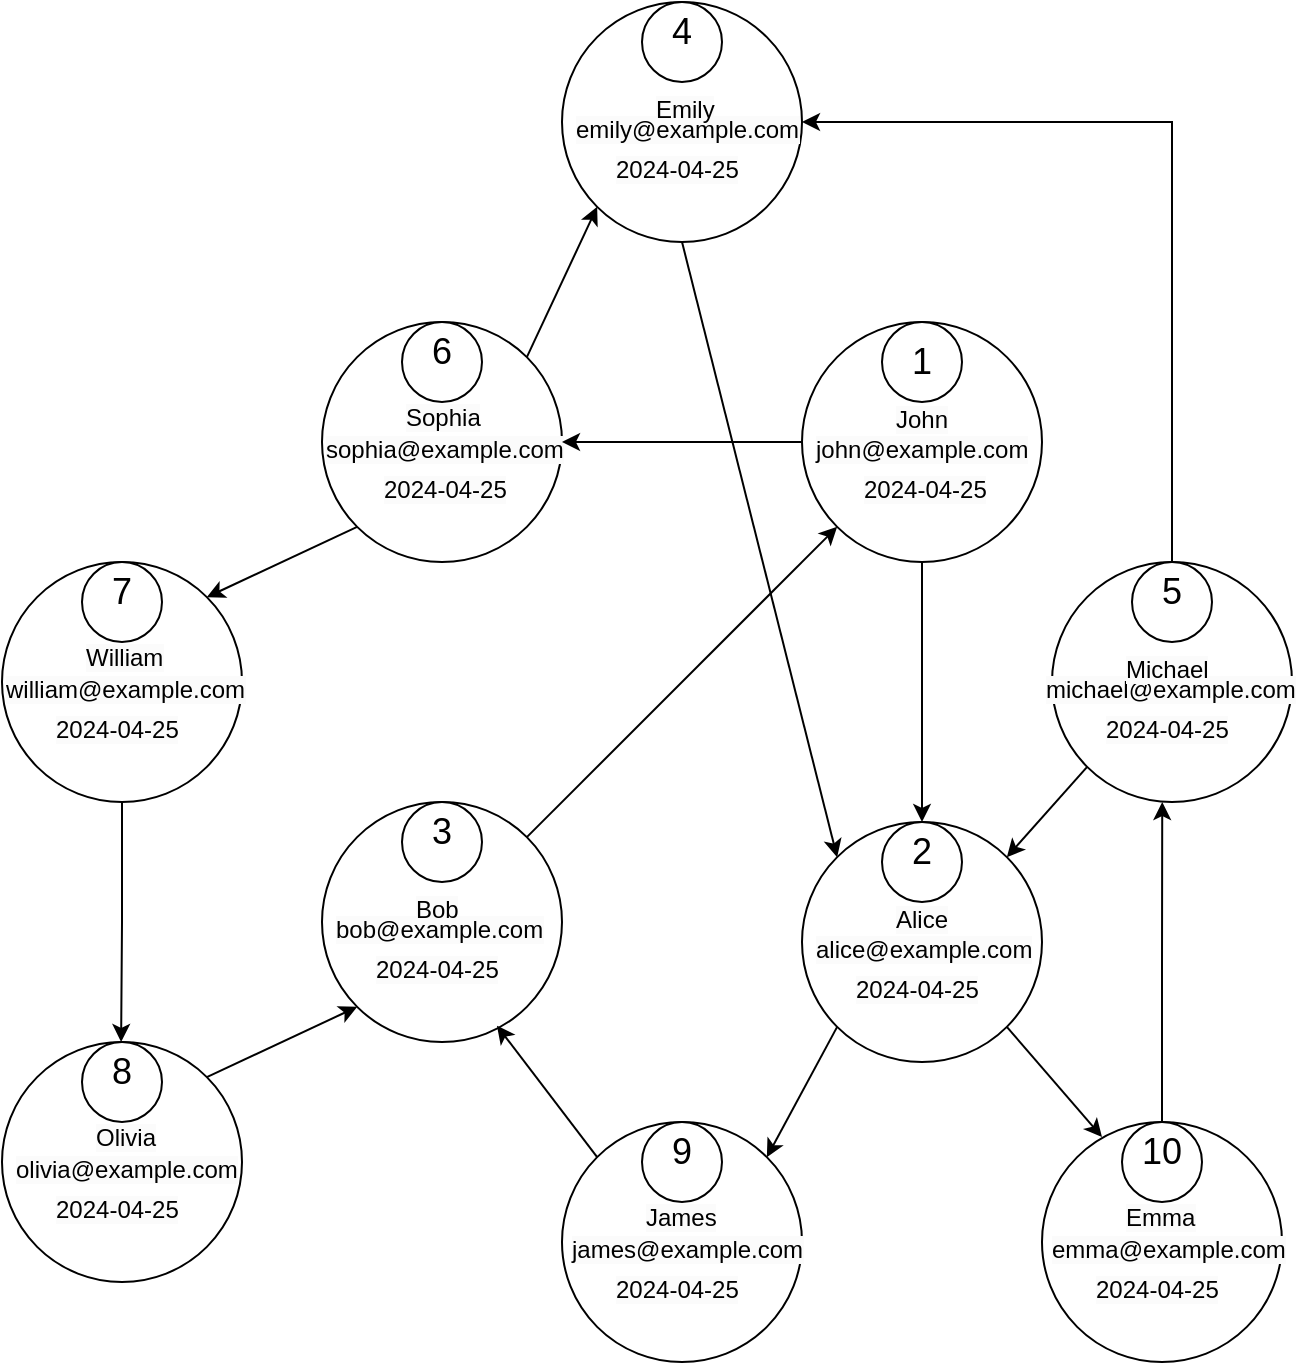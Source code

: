 <mxfile version="23.1.5" type="device">
  <diagram name="Страница — 1" id="ykgxWVOW4HB1WRcRJP_r">
    <mxGraphModel dx="1214" dy="1304" grid="1" gridSize="10" guides="1" tooltips="1" connect="1" arrows="1" fold="1" page="1" pageScale="1" pageWidth="827" pageHeight="1169" math="0" shadow="0">
      <root>
        <mxCell id="0" />
        <mxCell id="1" parent="0" />
        <mxCell id="XVvClopPOMsPA55QxEFd-1" value="" style="group" vertex="1" connectable="0" parent="1">
          <mxGeometry x="240" y="230" width="120" height="120" as="geometry" />
        </mxCell>
        <mxCell id="4bTrYV1-L5UAAMsCu0EJ-12" value="" style="ellipse;whiteSpace=wrap;html=1;" parent="XVvClopPOMsPA55QxEFd-1" vertex="1">
          <mxGeometry width="120" height="120" as="geometry" />
        </mxCell>
        <mxCell id="4bTrYV1-L5UAAMsCu0EJ-22" value="" style="ellipse;whiteSpace=wrap;html=1;" parent="XVvClopPOMsPA55QxEFd-1" vertex="1">
          <mxGeometry x="40" width="40" height="40" as="geometry" />
        </mxCell>
        <mxCell id="4bTrYV1-L5UAAMsCu0EJ-31" value="&lt;font style=&quot;font-size: 18px;&quot;&gt;6&lt;/font&gt;" style="text;html=1;align=center;verticalAlign=middle;whiteSpace=wrap;rounded=0;" parent="XVvClopPOMsPA55QxEFd-1" vertex="1">
          <mxGeometry x="30" width="60" height="30" as="geometry" />
        </mxCell>
        <mxCell id="4bTrYV1-L5UAAMsCu0EJ-46" value="&lt;span style=&quot;color: rgb(0, 0, 0); font-family: Helvetica; font-size: 12px; font-style: normal; font-variant-ligatures: normal; font-variant-caps: normal; font-weight: 400; letter-spacing: normal; orphans: 2; text-align: left; text-indent: 0px; text-transform: none; widows: 2; word-spacing: 0px; -webkit-text-stroke-width: 0px; background-color: rgb(251, 251, 251); text-decoration-thickness: initial; text-decoration-style: initial; text-decoration-color: initial; float: none; display: inline !important;&quot;&gt;2024-04-25&lt;/span&gt;" style="text;whiteSpace=wrap;html=1;" parent="XVvClopPOMsPA55QxEFd-1" vertex="1">
          <mxGeometry x="29" y="70" width="70" height="20" as="geometry" />
        </mxCell>
        <mxCell id="4bTrYV1-L5UAAMsCu0EJ-55" value="&lt;span style=&quot;color: rgb(0, 0, 0); font-family: Helvetica; font-size: 12px; font-style: normal; font-variant-ligatures: normal; font-variant-caps: normal; font-weight: 400; letter-spacing: normal; orphans: 2; text-align: left; text-indent: 0px; text-transform: none; widows: 2; word-spacing: 0px; -webkit-text-stroke-width: 0px; background-color: rgb(251, 251, 251); text-decoration-thickness: initial; text-decoration-style: initial; text-decoration-color: initial; float: none; display: inline !important;&quot;&gt;sophia@example.com&lt;/span&gt;" style="text;whiteSpace=wrap;html=1;" parent="XVvClopPOMsPA55QxEFd-1" vertex="1">
          <mxGeometry y="50" width="120" height="20" as="geometry" />
        </mxCell>
        <mxCell id="4bTrYV1-L5UAAMsCu0EJ-63" value="&lt;span style=&quot;color: rgb(0, 0, 0); font-family: Helvetica; font-size: 12px; font-style: normal; font-variant-ligatures: normal; font-variant-caps: normal; font-weight: 400; letter-spacing: normal; orphans: 2; text-align: left; text-indent: 0px; text-transform: none; widows: 2; word-spacing: 0px; -webkit-text-stroke-width: 0px; background-color: rgb(251, 251, 251); text-decoration-thickness: initial; text-decoration-style: initial; text-decoration-color: initial; float: none; display: inline !important;&quot;&gt;Sophia&lt;/span&gt;" style="text;whiteSpace=wrap;html=1;" parent="XVvClopPOMsPA55QxEFd-1" vertex="1">
          <mxGeometry x="40" y="34" width="40" height="40" as="geometry" />
        </mxCell>
        <mxCell id="XVvClopPOMsPA55QxEFd-2" value="" style="group" vertex="1" connectable="0" parent="1">
          <mxGeometry x="480" y="230" width="120" height="120" as="geometry" />
        </mxCell>
        <mxCell id="4bTrYV1-L5UAAMsCu0EJ-1" value="" style="ellipse;whiteSpace=wrap;html=1;" parent="XVvClopPOMsPA55QxEFd-2" vertex="1">
          <mxGeometry width="120" height="120" as="geometry" />
        </mxCell>
        <mxCell id="4bTrYV1-L5UAAMsCu0EJ-17" value="" style="ellipse;whiteSpace=wrap;html=1;" parent="XVvClopPOMsPA55QxEFd-2" vertex="1">
          <mxGeometry x="40" width="40" height="40" as="geometry" />
        </mxCell>
        <mxCell id="4bTrYV1-L5UAAMsCu0EJ-27" value="&lt;font style=&quot;font-size: 18px;&quot;&gt;1&lt;/font&gt;" style="text;html=1;align=center;verticalAlign=middle;whiteSpace=wrap;rounded=0;" parent="XVvClopPOMsPA55QxEFd-2" vertex="1">
          <mxGeometry x="30" y="5" width="60" height="30" as="geometry" />
        </mxCell>
        <mxCell id="4bTrYV1-L5UAAMsCu0EJ-38" value="&lt;span style=&quot;color: rgb(0, 0, 0); font-family: Helvetica; font-size: 12px; font-style: normal; font-variant-ligatures: normal; font-variant-caps: normal; font-weight: 400; letter-spacing: normal; orphans: 2; text-align: left; text-indent: 0px; text-transform: none; widows: 2; word-spacing: 0px; -webkit-text-stroke-width: 0px; background-color: rgb(251, 251, 251); text-decoration-thickness: initial; text-decoration-style: initial; text-decoration-color: initial; float: none; display: inline !important;&quot;&gt;John&lt;/span&gt;" style="text;whiteSpace=wrap;html=1;" parent="XVvClopPOMsPA55QxEFd-2" vertex="1">
          <mxGeometry x="45" y="35" width="30" height="30" as="geometry" />
        </mxCell>
        <mxCell id="4bTrYV1-L5UAAMsCu0EJ-39" value="&lt;span style=&quot;color: rgb(0, 0, 0); font-family: Helvetica; font-size: 12px; font-style: normal; font-variant-ligatures: normal; font-variant-caps: normal; font-weight: 400; letter-spacing: normal; orphans: 2; text-align: left; text-indent: 0px; text-transform: none; widows: 2; word-spacing: 0px; -webkit-text-stroke-width: 0px; background-color: rgb(251, 251, 251); text-decoration-thickness: initial; text-decoration-style: initial; text-decoration-color: initial; float: none; display: inline !important;&quot;&gt;john@example.com&lt;/span&gt;" style="text;whiteSpace=wrap;html=1;" parent="XVvClopPOMsPA55QxEFd-2" vertex="1">
          <mxGeometry x="5" y="50" width="110" height="20" as="geometry" />
        </mxCell>
        <mxCell id="4bTrYV1-L5UAAMsCu0EJ-40" value="&lt;span style=&quot;color: rgb(0, 0, 0); font-family: Helvetica; font-size: 12px; font-style: normal; font-variant-ligatures: normal; font-variant-caps: normal; font-weight: 400; letter-spacing: normal; orphans: 2; text-align: left; text-indent: 0px; text-transform: none; widows: 2; word-spacing: 0px; -webkit-text-stroke-width: 0px; background-color: rgb(251, 251, 251); text-decoration-thickness: initial; text-decoration-style: initial; text-decoration-color: initial; float: none; display: inline !important;&quot;&gt;2024-04-25&lt;/span&gt;" style="text;whiteSpace=wrap;html=1;" parent="XVvClopPOMsPA55QxEFd-2" vertex="1">
          <mxGeometry x="29" y="70" width="70" height="20" as="geometry" />
        </mxCell>
        <mxCell id="XVvClopPOMsPA55QxEFd-3" value="" style="group" vertex="1" connectable="0" parent="1">
          <mxGeometry x="480" y="480" width="120" height="120" as="geometry" />
        </mxCell>
        <mxCell id="4bTrYV1-L5UAAMsCu0EJ-5" value="" style="ellipse;whiteSpace=wrap;html=1;" parent="XVvClopPOMsPA55QxEFd-3" vertex="1">
          <mxGeometry width="120" height="120" as="geometry" />
        </mxCell>
        <mxCell id="4bTrYV1-L5UAAMsCu0EJ-21" value="" style="ellipse;whiteSpace=wrap;html=1;" parent="XVvClopPOMsPA55QxEFd-3" vertex="1">
          <mxGeometry x="40" width="40" height="40" as="geometry" />
        </mxCell>
        <mxCell id="4bTrYV1-L5UAAMsCu0EJ-35" value="&lt;font style=&quot;font-size: 18px;&quot;&gt;2&lt;/font&gt;" style="text;html=1;align=center;verticalAlign=middle;whiteSpace=wrap;rounded=0;" parent="XVvClopPOMsPA55QxEFd-3" vertex="1">
          <mxGeometry x="30" width="60" height="30" as="geometry" />
        </mxCell>
        <mxCell id="4bTrYV1-L5UAAMsCu0EJ-41" value="&lt;span style=&quot;color: rgb(0, 0, 0); font-family: Helvetica; font-size: 12px; font-style: normal; font-variant-ligatures: normal; font-variant-caps: normal; font-weight: 400; letter-spacing: normal; orphans: 2; text-align: left; text-indent: 0px; text-transform: none; widows: 2; word-spacing: 0px; -webkit-text-stroke-width: 0px; background-color: rgb(251, 251, 251); text-decoration-thickness: initial; text-decoration-style: initial; text-decoration-color: initial; float: none; display: inline !important;&quot;&gt;Alice&lt;/span&gt;" style="text;whiteSpace=wrap;html=1;" parent="XVvClopPOMsPA55QxEFd-3" vertex="1">
          <mxGeometry x="45" y="35" width="30" height="20" as="geometry" />
        </mxCell>
        <mxCell id="4bTrYV1-L5UAAMsCu0EJ-50" value="&lt;span style=&quot;color: rgb(0, 0, 0); font-family: Helvetica; font-size: 12px; font-style: normal; font-variant-ligatures: normal; font-variant-caps: normal; font-weight: 400; letter-spacing: normal; orphans: 2; text-align: left; text-indent: 0px; text-transform: none; widows: 2; word-spacing: 0px; -webkit-text-stroke-width: 0px; background-color: rgb(251, 251, 251); text-decoration-thickness: initial; text-decoration-style: initial; text-decoration-color: initial; float: none; display: inline !important;&quot;&gt;2024-04-25&lt;/span&gt;" style="text;whiteSpace=wrap;html=1;" parent="XVvClopPOMsPA55QxEFd-3" vertex="1">
          <mxGeometry x="25" y="70" width="70" height="20" as="geometry" />
        </mxCell>
        <mxCell id="4bTrYV1-L5UAAMsCu0EJ-51" value="&lt;span style=&quot;color: rgb(0, 0, 0); font-family: Helvetica; font-size: 12px; font-style: normal; font-variant-ligatures: normal; font-variant-caps: normal; font-weight: 400; letter-spacing: normal; orphans: 2; text-align: left; text-indent: 0px; text-transform: none; widows: 2; word-spacing: 0px; -webkit-text-stroke-width: 0px; background-color: rgb(251, 251, 251); text-decoration-thickness: initial; text-decoration-style: initial; text-decoration-color: initial; float: none; display: inline !important;&quot;&gt;alice@example.com&lt;/span&gt;" style="text;whiteSpace=wrap;html=1;" parent="XVvClopPOMsPA55QxEFd-3" vertex="1">
          <mxGeometry x="5" y="50" width="110" height="20" as="geometry" />
        </mxCell>
        <mxCell id="XVvClopPOMsPA55QxEFd-4" value="" style="group" vertex="1" connectable="0" parent="1">
          <mxGeometry x="240" y="470" width="120" height="120" as="geometry" />
        </mxCell>
        <mxCell id="4bTrYV1-L5UAAMsCu0EJ-4" value="" style="ellipse;whiteSpace=wrap;html=1;" parent="XVvClopPOMsPA55QxEFd-4" vertex="1">
          <mxGeometry width="120" height="120" as="geometry" />
        </mxCell>
        <mxCell id="4bTrYV1-L5UAAMsCu0EJ-20" value="" style="ellipse;whiteSpace=wrap;html=1;" parent="XVvClopPOMsPA55QxEFd-4" vertex="1">
          <mxGeometry x="40" width="40" height="40" as="geometry" />
        </mxCell>
        <mxCell id="4bTrYV1-L5UAAMsCu0EJ-34" value="&lt;font style=&quot;font-size: 18px;&quot;&gt;3&lt;/font&gt;" style="text;html=1;align=center;verticalAlign=middle;whiteSpace=wrap;rounded=0;" parent="XVvClopPOMsPA55QxEFd-4" vertex="1">
          <mxGeometry x="30" width="60" height="30" as="geometry" />
        </mxCell>
        <mxCell id="4bTrYV1-L5UAAMsCu0EJ-49" value="&lt;span style=&quot;color: rgb(0, 0, 0); font-family: Helvetica; font-size: 12px; font-style: normal; font-variant-ligatures: normal; font-variant-caps: normal; font-weight: 400; letter-spacing: normal; orphans: 2; text-align: left; text-indent: 0px; text-transform: none; widows: 2; word-spacing: 0px; -webkit-text-stroke-width: 0px; background-color: rgb(251, 251, 251); text-decoration-thickness: initial; text-decoration-style: initial; text-decoration-color: initial; float: none; display: inline !important;&quot;&gt;2024-04-25&lt;/span&gt;" style="text;whiteSpace=wrap;html=1;" parent="XVvClopPOMsPA55QxEFd-4" vertex="1">
          <mxGeometry x="25" y="70" width="70" height="20" as="geometry" />
        </mxCell>
        <mxCell id="4bTrYV1-L5UAAMsCu0EJ-52" value="&lt;span style=&quot;color: rgb(0, 0, 0); font-family: Helvetica; font-size: 12px; font-style: normal; font-variant-ligatures: normal; font-variant-caps: normal; font-weight: 400; letter-spacing: normal; orphans: 2; text-align: left; text-indent: 0px; text-transform: none; widows: 2; word-spacing: 0px; -webkit-text-stroke-width: 0px; background-color: rgb(251, 251, 251); text-decoration-thickness: initial; text-decoration-style: initial; text-decoration-color: initial; float: none; display: inline !important;&quot;&gt;bob@example.com&lt;/span&gt;" style="text;whiteSpace=wrap;html=1;" parent="XVvClopPOMsPA55QxEFd-4" vertex="1">
          <mxGeometry x="5" y="50" width="110" height="20" as="geometry" />
        </mxCell>
        <mxCell id="4bTrYV1-L5UAAMsCu0EJ-60" value="&lt;span style=&quot;color: rgb(0, 0, 0); font-family: Helvetica; font-size: 12px; font-style: normal; font-variant-ligatures: normal; font-variant-caps: normal; font-weight: 400; letter-spacing: normal; orphans: 2; text-align: left; text-indent: 0px; text-transform: none; widows: 2; word-spacing: 0px; -webkit-text-stroke-width: 0px; background-color: rgb(251, 251, 251); text-decoration-thickness: initial; text-decoration-style: initial; text-decoration-color: initial; float: none; display: inline !important;&quot;&gt;Bob&lt;/span&gt;" style="text;whiteSpace=wrap;html=1;" parent="XVvClopPOMsPA55QxEFd-4" vertex="1">
          <mxGeometry x="45" y="40" width="30" height="20" as="geometry" />
        </mxCell>
        <mxCell id="XVvClopPOMsPA55QxEFd-5" value="" style="group" vertex="1" connectable="0" parent="1">
          <mxGeometry x="360" y="70" width="120" height="120" as="geometry" />
        </mxCell>
        <mxCell id="4bTrYV1-L5UAAMsCu0EJ-3" value="" style="ellipse;whiteSpace=wrap;html=1;" parent="XVvClopPOMsPA55QxEFd-5" vertex="1">
          <mxGeometry width="120" height="120" as="geometry" />
        </mxCell>
        <mxCell id="4bTrYV1-L5UAAMsCu0EJ-19" value="" style="ellipse;whiteSpace=wrap;html=1;" parent="XVvClopPOMsPA55QxEFd-5" vertex="1">
          <mxGeometry x="40" width="40" height="40" as="geometry" />
        </mxCell>
        <mxCell id="4bTrYV1-L5UAAMsCu0EJ-33" value="&lt;font style=&quot;font-size: 18px;&quot;&gt;4&lt;/font&gt;" style="text;html=1;align=center;verticalAlign=middle;whiteSpace=wrap;rounded=0;" parent="XVvClopPOMsPA55QxEFd-5" vertex="1">
          <mxGeometry x="30" width="60" height="30" as="geometry" />
        </mxCell>
        <mxCell id="4bTrYV1-L5UAAMsCu0EJ-48" value="&lt;span style=&quot;color: rgb(0, 0, 0); font-family: Helvetica; font-size: 12px; font-style: normal; font-variant-ligatures: normal; font-variant-caps: normal; font-weight: 400; letter-spacing: normal; orphans: 2; text-align: left; text-indent: 0px; text-transform: none; widows: 2; word-spacing: 0px; -webkit-text-stroke-width: 0px; background-color: rgb(251, 251, 251); text-decoration-thickness: initial; text-decoration-style: initial; text-decoration-color: initial; float: none; display: inline !important;&quot;&gt;2024-04-25&lt;/span&gt;" style="text;whiteSpace=wrap;html=1;" parent="XVvClopPOMsPA55QxEFd-5" vertex="1">
          <mxGeometry x="25" y="70" width="70" height="20" as="geometry" />
        </mxCell>
        <mxCell id="4bTrYV1-L5UAAMsCu0EJ-53" value="&lt;span style=&quot;color: rgb(0, 0, 0); font-family: Helvetica; font-size: 12px; font-style: normal; font-variant-ligatures: normal; font-variant-caps: normal; font-weight: 400; letter-spacing: normal; orphans: 2; text-align: left; text-indent: 0px; text-transform: none; widows: 2; word-spacing: 0px; -webkit-text-stroke-width: 0px; background-color: rgb(251, 251, 251); text-decoration-thickness: initial; text-decoration-style: initial; text-decoration-color: initial; float: none; display: inline !important;&quot;&gt;emily@example.com&lt;/span&gt;" style="text;whiteSpace=wrap;html=1;" parent="XVvClopPOMsPA55QxEFd-5" vertex="1">
          <mxGeometry x="5" y="50" width="110" height="20" as="geometry" />
        </mxCell>
        <mxCell id="4bTrYV1-L5UAAMsCu0EJ-61" value="&lt;span style=&quot;color: rgb(0, 0, 0); font-family: Helvetica; font-size: 12px; font-style: normal; font-variant-ligatures: normal; font-variant-caps: normal; font-weight: 400; letter-spacing: normal; orphans: 2; text-align: left; text-indent: 0px; text-transform: none; widows: 2; word-spacing: 0px; -webkit-text-stroke-width: 0px; background-color: rgb(251, 251, 251); text-decoration-thickness: initial; text-decoration-style: initial; text-decoration-color: initial; float: none; display: inline !important;&quot;&gt;Emily&lt;/span&gt;" style="text;whiteSpace=wrap;html=1;" parent="XVvClopPOMsPA55QxEFd-5" vertex="1">
          <mxGeometry x="45" y="40" width="30" height="30" as="geometry" />
        </mxCell>
        <mxCell id="XVvClopPOMsPA55QxEFd-6" value="" style="group" vertex="1" connectable="0" parent="1">
          <mxGeometry x="600" y="350" width="130" height="120" as="geometry" />
        </mxCell>
        <mxCell id="4bTrYV1-L5UAAMsCu0EJ-2" value="" style="ellipse;whiteSpace=wrap;html=1;" parent="XVvClopPOMsPA55QxEFd-6" vertex="1">
          <mxGeometry x="5" width="120" height="120" as="geometry" />
        </mxCell>
        <mxCell id="4bTrYV1-L5UAAMsCu0EJ-18" value="" style="ellipse;whiteSpace=wrap;html=1;" parent="XVvClopPOMsPA55QxEFd-6" vertex="1">
          <mxGeometry x="45" width="40" height="40" as="geometry" />
        </mxCell>
        <mxCell id="4bTrYV1-L5UAAMsCu0EJ-32" value="&lt;font style=&quot;font-size: 18px;&quot;&gt;5&lt;/font&gt;" style="text;html=1;align=center;verticalAlign=middle;whiteSpace=wrap;rounded=0;" parent="XVvClopPOMsPA55QxEFd-6" vertex="1">
          <mxGeometry x="35" width="60" height="30" as="geometry" />
        </mxCell>
        <mxCell id="4bTrYV1-L5UAAMsCu0EJ-47" value="&lt;span style=&quot;color: rgb(0, 0, 0); font-family: Helvetica; font-size: 12px; font-style: normal; font-variant-ligatures: normal; font-variant-caps: normal; font-weight: 400; letter-spacing: normal; orphans: 2; text-align: left; text-indent: 0px; text-transform: none; widows: 2; word-spacing: 0px; -webkit-text-stroke-width: 0px; background-color: rgb(251, 251, 251); text-decoration-thickness: initial; text-decoration-style: initial; text-decoration-color: initial; float: none; display: inline !important;&quot;&gt;2024-04-25&lt;/span&gt;" style="text;whiteSpace=wrap;html=1;" parent="XVvClopPOMsPA55QxEFd-6" vertex="1">
          <mxGeometry x="30" y="70" width="70" height="20" as="geometry" />
        </mxCell>
        <mxCell id="4bTrYV1-L5UAAMsCu0EJ-54" value="&lt;span style=&quot;color: rgb(0, 0, 0); font-family: Helvetica; font-size: 12px; font-style: normal; font-variant-ligatures: normal; font-variant-caps: normal; font-weight: 400; letter-spacing: normal; orphans: 2; text-align: left; text-indent: 0px; text-transform: none; widows: 2; word-spacing: 0px; -webkit-text-stroke-width: 0px; background-color: rgb(251, 251, 251); text-decoration-thickness: initial; text-decoration-style: initial; text-decoration-color: initial; float: none; display: inline !important;&quot;&gt;michael@example.com&lt;/span&gt;" style="text;whiteSpace=wrap;html=1;" parent="XVvClopPOMsPA55QxEFd-6" vertex="1">
          <mxGeometry y="50" width="130" height="20" as="geometry" />
        </mxCell>
        <mxCell id="4bTrYV1-L5UAAMsCu0EJ-62" value="&lt;span style=&quot;color: rgb(0, 0, 0); font-family: Helvetica; font-size: 12px; font-style: normal; font-variant-ligatures: normal; font-variant-caps: normal; font-weight: 400; letter-spacing: normal; orphans: 2; text-align: left; text-indent: 0px; text-transform: none; widows: 2; word-spacing: 0px; -webkit-text-stroke-width: 0px; background-color: rgb(251, 251, 251); text-decoration-thickness: initial; text-decoration-style: initial; text-decoration-color: initial; float: none; display: inline !important;&quot;&gt;Michael&lt;/span&gt;" style="text;whiteSpace=wrap;html=1;" parent="XVvClopPOMsPA55QxEFd-6" vertex="1">
          <mxGeometry x="40" y="40" width="50" height="20" as="geometry" />
        </mxCell>
        <mxCell id="XVvClopPOMsPA55QxEFd-7" value="" style="group" vertex="1" connectable="0" parent="1">
          <mxGeometry x="600" y="630" width="120" height="120" as="geometry" />
        </mxCell>
        <mxCell id="4bTrYV1-L5UAAMsCu0EJ-16" value="" style="ellipse;whiteSpace=wrap;html=1;" parent="XVvClopPOMsPA55QxEFd-7" vertex="1">
          <mxGeometry width="120" height="120" as="geometry" />
        </mxCell>
        <mxCell id="4bTrYV1-L5UAAMsCu0EJ-23" value="" style="ellipse;whiteSpace=wrap;html=1;" parent="XVvClopPOMsPA55QxEFd-7" vertex="1">
          <mxGeometry x="40" width="40" height="40" as="geometry" />
        </mxCell>
        <mxCell id="XVvClopPOMsPA55QxEFd-26" style="edgeStyle=orthogonalEdgeStyle;rounded=0;orthogonalLoop=1;jettySize=auto;html=1;exitX=0.5;exitY=0;exitDx=0;exitDy=0;" edge="1" parent="XVvClopPOMsPA55QxEFd-7" source="4bTrYV1-L5UAAMsCu0EJ-36">
          <mxGeometry relative="1" as="geometry">
            <mxPoint x="60.118" y="-160" as="targetPoint" />
          </mxGeometry>
        </mxCell>
        <mxCell id="4bTrYV1-L5UAAMsCu0EJ-36" value="&lt;font style=&quot;font-size: 18px;&quot;&gt;10&lt;/font&gt;" style="text;html=1;align=center;verticalAlign=middle;whiteSpace=wrap;rounded=0;" parent="XVvClopPOMsPA55QxEFd-7" vertex="1">
          <mxGeometry x="30" width="60" height="30" as="geometry" />
        </mxCell>
        <mxCell id="4bTrYV1-L5UAAMsCu0EJ-42" value="&lt;span style=&quot;color: rgb(0, 0, 0); font-family: Helvetica; font-size: 12px; font-style: normal; font-variant-ligatures: normal; font-variant-caps: normal; font-weight: 400; letter-spacing: normal; orphans: 2; text-align: left; text-indent: 0px; text-transform: none; widows: 2; word-spacing: 0px; -webkit-text-stroke-width: 0px; background-color: rgb(251, 251, 251); text-decoration-thickness: initial; text-decoration-style: initial; text-decoration-color: initial; float: none; display: inline !important;&quot;&gt;2024-04-25&lt;/span&gt;" style="text;whiteSpace=wrap;html=1;" parent="XVvClopPOMsPA55QxEFd-7" vertex="1">
          <mxGeometry x="25" y="70" width="70" height="20" as="geometry" />
        </mxCell>
        <mxCell id="4bTrYV1-L5UAAMsCu0EJ-59" value="&lt;span style=&quot;color: rgb(0, 0, 0); font-family: Helvetica; font-size: 12px; font-style: normal; font-variant-ligatures: normal; font-variant-caps: normal; font-weight: 400; letter-spacing: normal; orphans: 2; text-align: left; text-indent: 0px; text-transform: none; widows: 2; word-spacing: 0px; -webkit-text-stroke-width: 0px; background-color: rgb(251, 251, 251); text-decoration-thickness: initial; text-decoration-style: initial; text-decoration-color: initial; float: none; display: inline !important;&quot;&gt;emma@example.com&lt;/span&gt;" style="text;whiteSpace=wrap;html=1;" parent="XVvClopPOMsPA55QxEFd-7" vertex="1">
          <mxGeometry x="2.5" y="50" width="115" height="20" as="geometry" />
        </mxCell>
        <mxCell id="4bTrYV1-L5UAAMsCu0EJ-67" value="&lt;span style=&quot;color: rgb(0, 0, 0); font-family: Helvetica; font-size: 12px; font-style: normal; font-variant-ligatures: normal; font-variant-caps: normal; font-weight: 400; letter-spacing: normal; orphans: 2; text-align: left; text-indent: 0px; text-transform: none; widows: 2; word-spacing: 0px; -webkit-text-stroke-width: 0px; background-color: rgb(251, 251, 251); text-decoration-thickness: initial; text-decoration-style: initial; text-decoration-color: initial; float: none; display: inline !important;&quot;&gt;Emma&lt;/span&gt;" style="text;whiteSpace=wrap;html=1;" parent="XVvClopPOMsPA55QxEFd-7" vertex="1">
          <mxGeometry x="40" y="34" width="40" height="20" as="geometry" />
        </mxCell>
        <mxCell id="XVvClopPOMsPA55QxEFd-8" value="" style="group" vertex="1" connectable="0" parent="1">
          <mxGeometry x="360" y="630" width="120" height="120" as="geometry" />
        </mxCell>
        <mxCell id="4bTrYV1-L5UAAMsCu0EJ-13" value="" style="ellipse;whiteSpace=wrap;html=1;" parent="XVvClopPOMsPA55QxEFd-8" vertex="1">
          <mxGeometry width="120" height="120" as="geometry" />
        </mxCell>
        <mxCell id="4bTrYV1-L5UAAMsCu0EJ-24" value="" style="ellipse;whiteSpace=wrap;html=1;" parent="XVvClopPOMsPA55QxEFd-8" vertex="1">
          <mxGeometry x="40" width="40" height="40" as="geometry" />
        </mxCell>
        <mxCell id="4bTrYV1-L5UAAMsCu0EJ-28" value="&lt;font style=&quot;font-size: 18px;&quot;&gt;9&lt;/font&gt;" style="text;html=1;align=center;verticalAlign=middle;whiteSpace=wrap;rounded=0;" parent="XVvClopPOMsPA55QxEFd-8" vertex="1">
          <mxGeometry x="30" width="60" height="30" as="geometry" />
        </mxCell>
        <mxCell id="4bTrYV1-L5UAAMsCu0EJ-43" value="&lt;span style=&quot;color: rgb(0, 0, 0); font-family: Helvetica; font-size: 12px; font-style: normal; font-variant-ligatures: normal; font-variant-caps: normal; font-weight: 400; letter-spacing: normal; orphans: 2; text-align: left; text-indent: 0px; text-transform: none; widows: 2; word-spacing: 0px; -webkit-text-stroke-width: 0px; background-color: rgb(251, 251, 251); text-decoration-thickness: initial; text-decoration-style: initial; text-decoration-color: initial; float: none; display: inline !important;&quot;&gt;2024-04-25&lt;/span&gt;" style="text;whiteSpace=wrap;html=1;" parent="XVvClopPOMsPA55QxEFd-8" vertex="1">
          <mxGeometry x="25" y="70" width="70" height="20" as="geometry" />
        </mxCell>
        <mxCell id="4bTrYV1-L5UAAMsCu0EJ-58" value="&lt;span style=&quot;color: rgb(0, 0, 0); font-family: Helvetica; font-size: 12px; font-style: normal; font-variant-ligatures: normal; font-variant-caps: normal; font-weight: 400; letter-spacing: normal; orphans: 2; text-align: left; text-indent: 0px; text-transform: none; widows: 2; word-spacing: 0px; -webkit-text-stroke-width: 0px; background-color: rgb(251, 251, 251); text-decoration-thickness: initial; text-decoration-style: initial; text-decoration-color: initial; float: none; display: inline !important;&quot;&gt;james@example.com&lt;/span&gt;" style="text;whiteSpace=wrap;html=1;" parent="XVvClopPOMsPA55QxEFd-8" vertex="1">
          <mxGeometry x="2.5" y="50" width="115" height="20" as="geometry" />
        </mxCell>
        <mxCell id="4bTrYV1-L5UAAMsCu0EJ-66" value="&lt;span style=&quot;color: rgb(0, 0, 0); font-family: Helvetica; font-size: 12px; font-style: normal; font-variant-ligatures: normal; font-variant-caps: normal; font-weight: 400; letter-spacing: normal; orphans: 2; text-align: left; text-indent: 0px; text-transform: none; widows: 2; word-spacing: 0px; -webkit-text-stroke-width: 0px; background-color: rgb(251, 251, 251); text-decoration-thickness: initial; text-decoration-style: initial; text-decoration-color: initial; float: none; display: inline !important;&quot;&gt;James&lt;/span&gt;" style="text;whiteSpace=wrap;html=1;" parent="XVvClopPOMsPA55QxEFd-8" vertex="1">
          <mxGeometry x="40" y="34" width="40" height="20" as="geometry" />
        </mxCell>
        <mxCell id="XVvClopPOMsPA55QxEFd-9" value="" style="group" vertex="1" connectable="0" parent="1">
          <mxGeometry x="80" y="590" width="120" height="120" as="geometry" />
        </mxCell>
        <mxCell id="4bTrYV1-L5UAAMsCu0EJ-14" value="" style="ellipse;whiteSpace=wrap;html=1;" parent="XVvClopPOMsPA55QxEFd-9" vertex="1">
          <mxGeometry width="120" height="120" as="geometry" />
        </mxCell>
        <mxCell id="4bTrYV1-L5UAAMsCu0EJ-25" value="" style="ellipse;whiteSpace=wrap;html=1;" parent="XVvClopPOMsPA55QxEFd-9" vertex="1">
          <mxGeometry x="40" width="40" height="40" as="geometry" />
        </mxCell>
        <mxCell id="4bTrYV1-L5UAAMsCu0EJ-29" value="&lt;font style=&quot;font-size: 18px;&quot;&gt;8&lt;/font&gt;" style="text;html=1;align=center;verticalAlign=middle;whiteSpace=wrap;rounded=0;" parent="XVvClopPOMsPA55QxEFd-9" vertex="1">
          <mxGeometry x="30" width="60" height="30" as="geometry" />
        </mxCell>
        <mxCell id="4bTrYV1-L5UAAMsCu0EJ-44" value="&lt;span style=&quot;color: rgb(0, 0, 0); font-family: Helvetica; font-size: 12px; font-style: normal; font-variant-ligatures: normal; font-variant-caps: normal; font-weight: 400; letter-spacing: normal; orphans: 2; text-align: left; text-indent: 0px; text-transform: none; widows: 2; word-spacing: 0px; -webkit-text-stroke-width: 0px; background-color: rgb(251, 251, 251); text-decoration-thickness: initial; text-decoration-style: initial; text-decoration-color: initial; float: none; display: inline !important;&quot;&gt;2024-04-25&lt;/span&gt;" style="text;whiteSpace=wrap;html=1;" parent="XVvClopPOMsPA55QxEFd-9" vertex="1">
          <mxGeometry x="25" y="70" width="70" height="20" as="geometry" />
        </mxCell>
        <mxCell id="4bTrYV1-L5UAAMsCu0EJ-57" value="&lt;span style=&quot;color: rgb(0, 0, 0); font-family: Helvetica; font-size: 12px; font-style: normal; font-variant-ligatures: normal; font-variant-caps: normal; font-weight: 400; letter-spacing: normal; orphans: 2; text-align: left; text-indent: 0px; text-transform: none; widows: 2; word-spacing: 0px; -webkit-text-stroke-width: 0px; background-color: rgb(251, 251, 251); text-decoration-thickness: initial; text-decoration-style: initial; text-decoration-color: initial; float: none; display: inline !important;&quot;&gt;olivia@example.com&lt;/span&gt;" style="text;whiteSpace=wrap;html=1;" parent="XVvClopPOMsPA55QxEFd-9" vertex="1">
          <mxGeometry x="5" y="50" width="110" height="20" as="geometry" />
        </mxCell>
        <mxCell id="4bTrYV1-L5UAAMsCu0EJ-65" value="&lt;span style=&quot;color: rgb(0, 0, 0); font-family: Helvetica; font-size: 12px; font-style: normal; font-variant-ligatures: normal; font-variant-caps: normal; font-weight: 400; letter-spacing: normal; orphans: 2; text-align: left; text-indent: 0px; text-transform: none; widows: 2; word-spacing: 0px; -webkit-text-stroke-width: 0px; background-color: rgb(251, 251, 251); text-decoration-thickness: initial; text-decoration-style: initial; text-decoration-color: initial; float: none; display: inline !important;&quot;&gt;Olivia&lt;/span&gt;" style="text;whiteSpace=wrap;html=1;" parent="XVvClopPOMsPA55QxEFd-9" vertex="1">
          <mxGeometry x="45" y="34" width="30" height="20" as="geometry" />
        </mxCell>
        <mxCell id="XVvClopPOMsPA55QxEFd-10" value="" style="group" vertex="1" connectable="0" parent="1">
          <mxGeometry x="80" y="350" width="120" height="120" as="geometry" />
        </mxCell>
        <mxCell id="XVvClopPOMsPA55QxEFd-37" style="edgeStyle=orthogonalEdgeStyle;rounded=0;orthogonalLoop=1;jettySize=auto;html=1;exitX=0.5;exitY=1;exitDx=0;exitDy=0;" edge="1" parent="XVvClopPOMsPA55QxEFd-10" source="4bTrYV1-L5UAAMsCu0EJ-15">
          <mxGeometry relative="1" as="geometry">
            <mxPoint x="59.556" y="240" as="targetPoint" />
          </mxGeometry>
        </mxCell>
        <mxCell id="4bTrYV1-L5UAAMsCu0EJ-15" value="" style="ellipse;whiteSpace=wrap;html=1;" parent="XVvClopPOMsPA55QxEFd-10" vertex="1">
          <mxGeometry width="120" height="120" as="geometry" />
        </mxCell>
        <mxCell id="4bTrYV1-L5UAAMsCu0EJ-26" value="" style="ellipse;whiteSpace=wrap;html=1;" parent="XVvClopPOMsPA55QxEFd-10" vertex="1">
          <mxGeometry x="40" width="40" height="40" as="geometry" />
        </mxCell>
        <mxCell id="4bTrYV1-L5UAAMsCu0EJ-30" value="&lt;font style=&quot;font-size: 18px;&quot;&gt;7&lt;/font&gt;" style="text;html=1;align=center;verticalAlign=middle;whiteSpace=wrap;rounded=0;" parent="XVvClopPOMsPA55QxEFd-10" vertex="1">
          <mxGeometry x="30" width="60" height="30" as="geometry" />
        </mxCell>
        <mxCell id="4bTrYV1-L5UAAMsCu0EJ-45" value="&lt;span style=&quot;color: rgb(0, 0, 0); font-family: Helvetica; font-size: 12px; font-style: normal; font-variant-ligatures: normal; font-variant-caps: normal; font-weight: 400; letter-spacing: normal; orphans: 2; text-align: left; text-indent: 0px; text-transform: none; widows: 2; word-spacing: 0px; -webkit-text-stroke-width: 0px; background-color: rgb(251, 251, 251); text-decoration-thickness: initial; text-decoration-style: initial; text-decoration-color: initial; float: none; display: inline !important;&quot;&gt;2024-04-25&lt;/span&gt;" style="text;whiteSpace=wrap;html=1;" parent="XVvClopPOMsPA55QxEFd-10" vertex="1">
          <mxGeometry x="25" y="70" width="70" height="20" as="geometry" />
        </mxCell>
        <mxCell id="4bTrYV1-L5UAAMsCu0EJ-56" value="&lt;span style=&quot;color: rgb(0, 0, 0); font-family: Helvetica; font-size: 12px; font-style: normal; font-variant-ligatures: normal; font-variant-caps: normal; font-weight: 400; letter-spacing: normal; orphans: 2; text-align: left; text-indent: 0px; text-transform: none; widows: 2; word-spacing: 0px; -webkit-text-stroke-width: 0px; background-color: rgb(251, 251, 251); text-decoration-thickness: initial; text-decoration-style: initial; text-decoration-color: initial; float: none; display: inline !important;&quot;&gt;william@example.com&lt;/span&gt;" style="text;whiteSpace=wrap;html=1;" parent="XVvClopPOMsPA55QxEFd-10" vertex="1">
          <mxGeometry y="50" width="120" height="20" as="geometry" />
        </mxCell>
        <mxCell id="4bTrYV1-L5UAAMsCu0EJ-64" value="&lt;span style=&quot;color: rgb(0, 0, 0); font-family: Helvetica; font-size: 12px; font-style: normal; font-variant-ligatures: normal; font-variant-caps: normal; font-weight: 400; letter-spacing: normal; orphans: 2; text-align: left; text-indent: 0px; text-transform: none; widows: 2; word-spacing: 0px; -webkit-text-stroke-width: 0px; background-color: rgb(251, 251, 251); text-decoration-thickness: initial; text-decoration-style: initial; text-decoration-color: initial; float: none; display: inline !important;&quot;&gt;William&lt;/span&gt;" style="text;whiteSpace=wrap;html=1;" parent="XVvClopPOMsPA55QxEFd-10" vertex="1">
          <mxGeometry x="40" y="34" width="40" height="20" as="geometry" />
        </mxCell>
        <mxCell id="XVvClopPOMsPA55QxEFd-23" style="rounded=0;orthogonalLoop=1;jettySize=auto;html=1;exitX=1;exitY=1;exitDx=0;exitDy=0;entryX=0;entryY=0.25;entryDx=0;entryDy=0;" edge="1" parent="1" source="4bTrYV1-L5UAAMsCu0EJ-5" target="4bTrYV1-L5UAAMsCu0EJ-36">
          <mxGeometry relative="1" as="geometry" />
        </mxCell>
        <mxCell id="XVvClopPOMsPA55QxEFd-25" style="edgeStyle=orthogonalEdgeStyle;rounded=0;orthogonalLoop=1;jettySize=auto;html=1;exitX=0.5;exitY=1;exitDx=0;exitDy=0;" edge="1" parent="1" source="4bTrYV1-L5UAAMsCu0EJ-1" target="4bTrYV1-L5UAAMsCu0EJ-35">
          <mxGeometry relative="1" as="geometry" />
        </mxCell>
        <mxCell id="XVvClopPOMsPA55QxEFd-27" style="rounded=0;orthogonalLoop=1;jettySize=auto;html=1;exitX=0;exitY=1;exitDx=0;exitDy=0;entryX=1;entryY=0;entryDx=0;entryDy=0;" edge="1" parent="1" source="4bTrYV1-L5UAAMsCu0EJ-2" target="4bTrYV1-L5UAAMsCu0EJ-5">
          <mxGeometry relative="1" as="geometry" />
        </mxCell>
        <mxCell id="XVvClopPOMsPA55QxEFd-28" style="rounded=0;orthogonalLoop=1;jettySize=auto;html=1;exitX=0;exitY=1;exitDx=0;exitDy=0;entryX=1;entryY=0;entryDx=0;entryDy=0;" edge="1" parent="1" source="4bTrYV1-L5UAAMsCu0EJ-5" target="4bTrYV1-L5UAAMsCu0EJ-13">
          <mxGeometry relative="1" as="geometry" />
        </mxCell>
        <mxCell id="XVvClopPOMsPA55QxEFd-29" style="rounded=0;orthogonalLoop=1;jettySize=auto;html=1;exitX=0;exitY=0;exitDx=0;exitDy=0;entryX=0.729;entryY=0.932;entryDx=0;entryDy=0;entryPerimeter=0;" edge="1" parent="1" source="4bTrYV1-L5UAAMsCu0EJ-13" target="4bTrYV1-L5UAAMsCu0EJ-4">
          <mxGeometry relative="1" as="geometry" />
        </mxCell>
        <mxCell id="XVvClopPOMsPA55QxEFd-30" style="rounded=0;orthogonalLoop=1;jettySize=auto;html=1;exitX=1;exitY=0;exitDx=0;exitDy=0;entryX=0;entryY=1;entryDx=0;entryDy=0;" edge="1" parent="1" source="4bTrYV1-L5UAAMsCu0EJ-4" target="4bTrYV1-L5UAAMsCu0EJ-1">
          <mxGeometry relative="1" as="geometry" />
        </mxCell>
        <mxCell id="XVvClopPOMsPA55QxEFd-32" style="edgeStyle=orthogonalEdgeStyle;rounded=0;orthogonalLoop=1;jettySize=auto;html=1;exitX=0;exitY=0.5;exitDx=0;exitDy=0;entryX=1;entryY=0.5;entryDx=0;entryDy=0;" edge="1" parent="1" source="4bTrYV1-L5UAAMsCu0EJ-1" target="4bTrYV1-L5UAAMsCu0EJ-55">
          <mxGeometry relative="1" as="geometry" />
        </mxCell>
        <mxCell id="XVvClopPOMsPA55QxEFd-33" style="rounded=0;orthogonalLoop=1;jettySize=auto;html=1;exitX=1;exitY=0;exitDx=0;exitDy=0;entryX=0;entryY=1;entryDx=0;entryDy=0;" edge="1" parent="1" source="4bTrYV1-L5UAAMsCu0EJ-12" target="4bTrYV1-L5UAAMsCu0EJ-3">
          <mxGeometry relative="1" as="geometry" />
        </mxCell>
        <mxCell id="XVvClopPOMsPA55QxEFd-34" style="rounded=0;orthogonalLoop=1;jettySize=auto;html=1;exitX=0.5;exitY=1;exitDx=0;exitDy=0;entryX=0;entryY=0;entryDx=0;entryDy=0;" edge="1" parent="1" source="4bTrYV1-L5UAAMsCu0EJ-3" target="4bTrYV1-L5UAAMsCu0EJ-5">
          <mxGeometry relative="1" as="geometry" />
        </mxCell>
        <mxCell id="XVvClopPOMsPA55QxEFd-35" style="edgeStyle=orthogonalEdgeStyle;rounded=0;orthogonalLoop=1;jettySize=auto;html=1;exitX=0.5;exitY=0;exitDx=0;exitDy=0;entryX=1;entryY=0.5;entryDx=0;entryDy=0;" edge="1" parent="1" source="4bTrYV1-L5UAAMsCu0EJ-32" target="4bTrYV1-L5UAAMsCu0EJ-3">
          <mxGeometry relative="1" as="geometry" />
        </mxCell>
        <mxCell id="XVvClopPOMsPA55QxEFd-36" style="rounded=0;orthogonalLoop=1;jettySize=auto;html=1;exitX=0;exitY=1;exitDx=0;exitDy=0;entryX=1;entryY=0;entryDx=0;entryDy=0;" edge="1" parent="1" source="4bTrYV1-L5UAAMsCu0EJ-12" target="4bTrYV1-L5UAAMsCu0EJ-15">
          <mxGeometry relative="1" as="geometry" />
        </mxCell>
        <mxCell id="XVvClopPOMsPA55QxEFd-38" style="rounded=0;orthogonalLoop=1;jettySize=auto;html=1;exitX=1;exitY=0;exitDx=0;exitDy=0;entryX=0;entryY=1;entryDx=0;entryDy=0;" edge="1" parent="1" source="4bTrYV1-L5UAAMsCu0EJ-14" target="4bTrYV1-L5UAAMsCu0EJ-4">
          <mxGeometry relative="1" as="geometry" />
        </mxCell>
      </root>
    </mxGraphModel>
  </diagram>
</mxfile>
